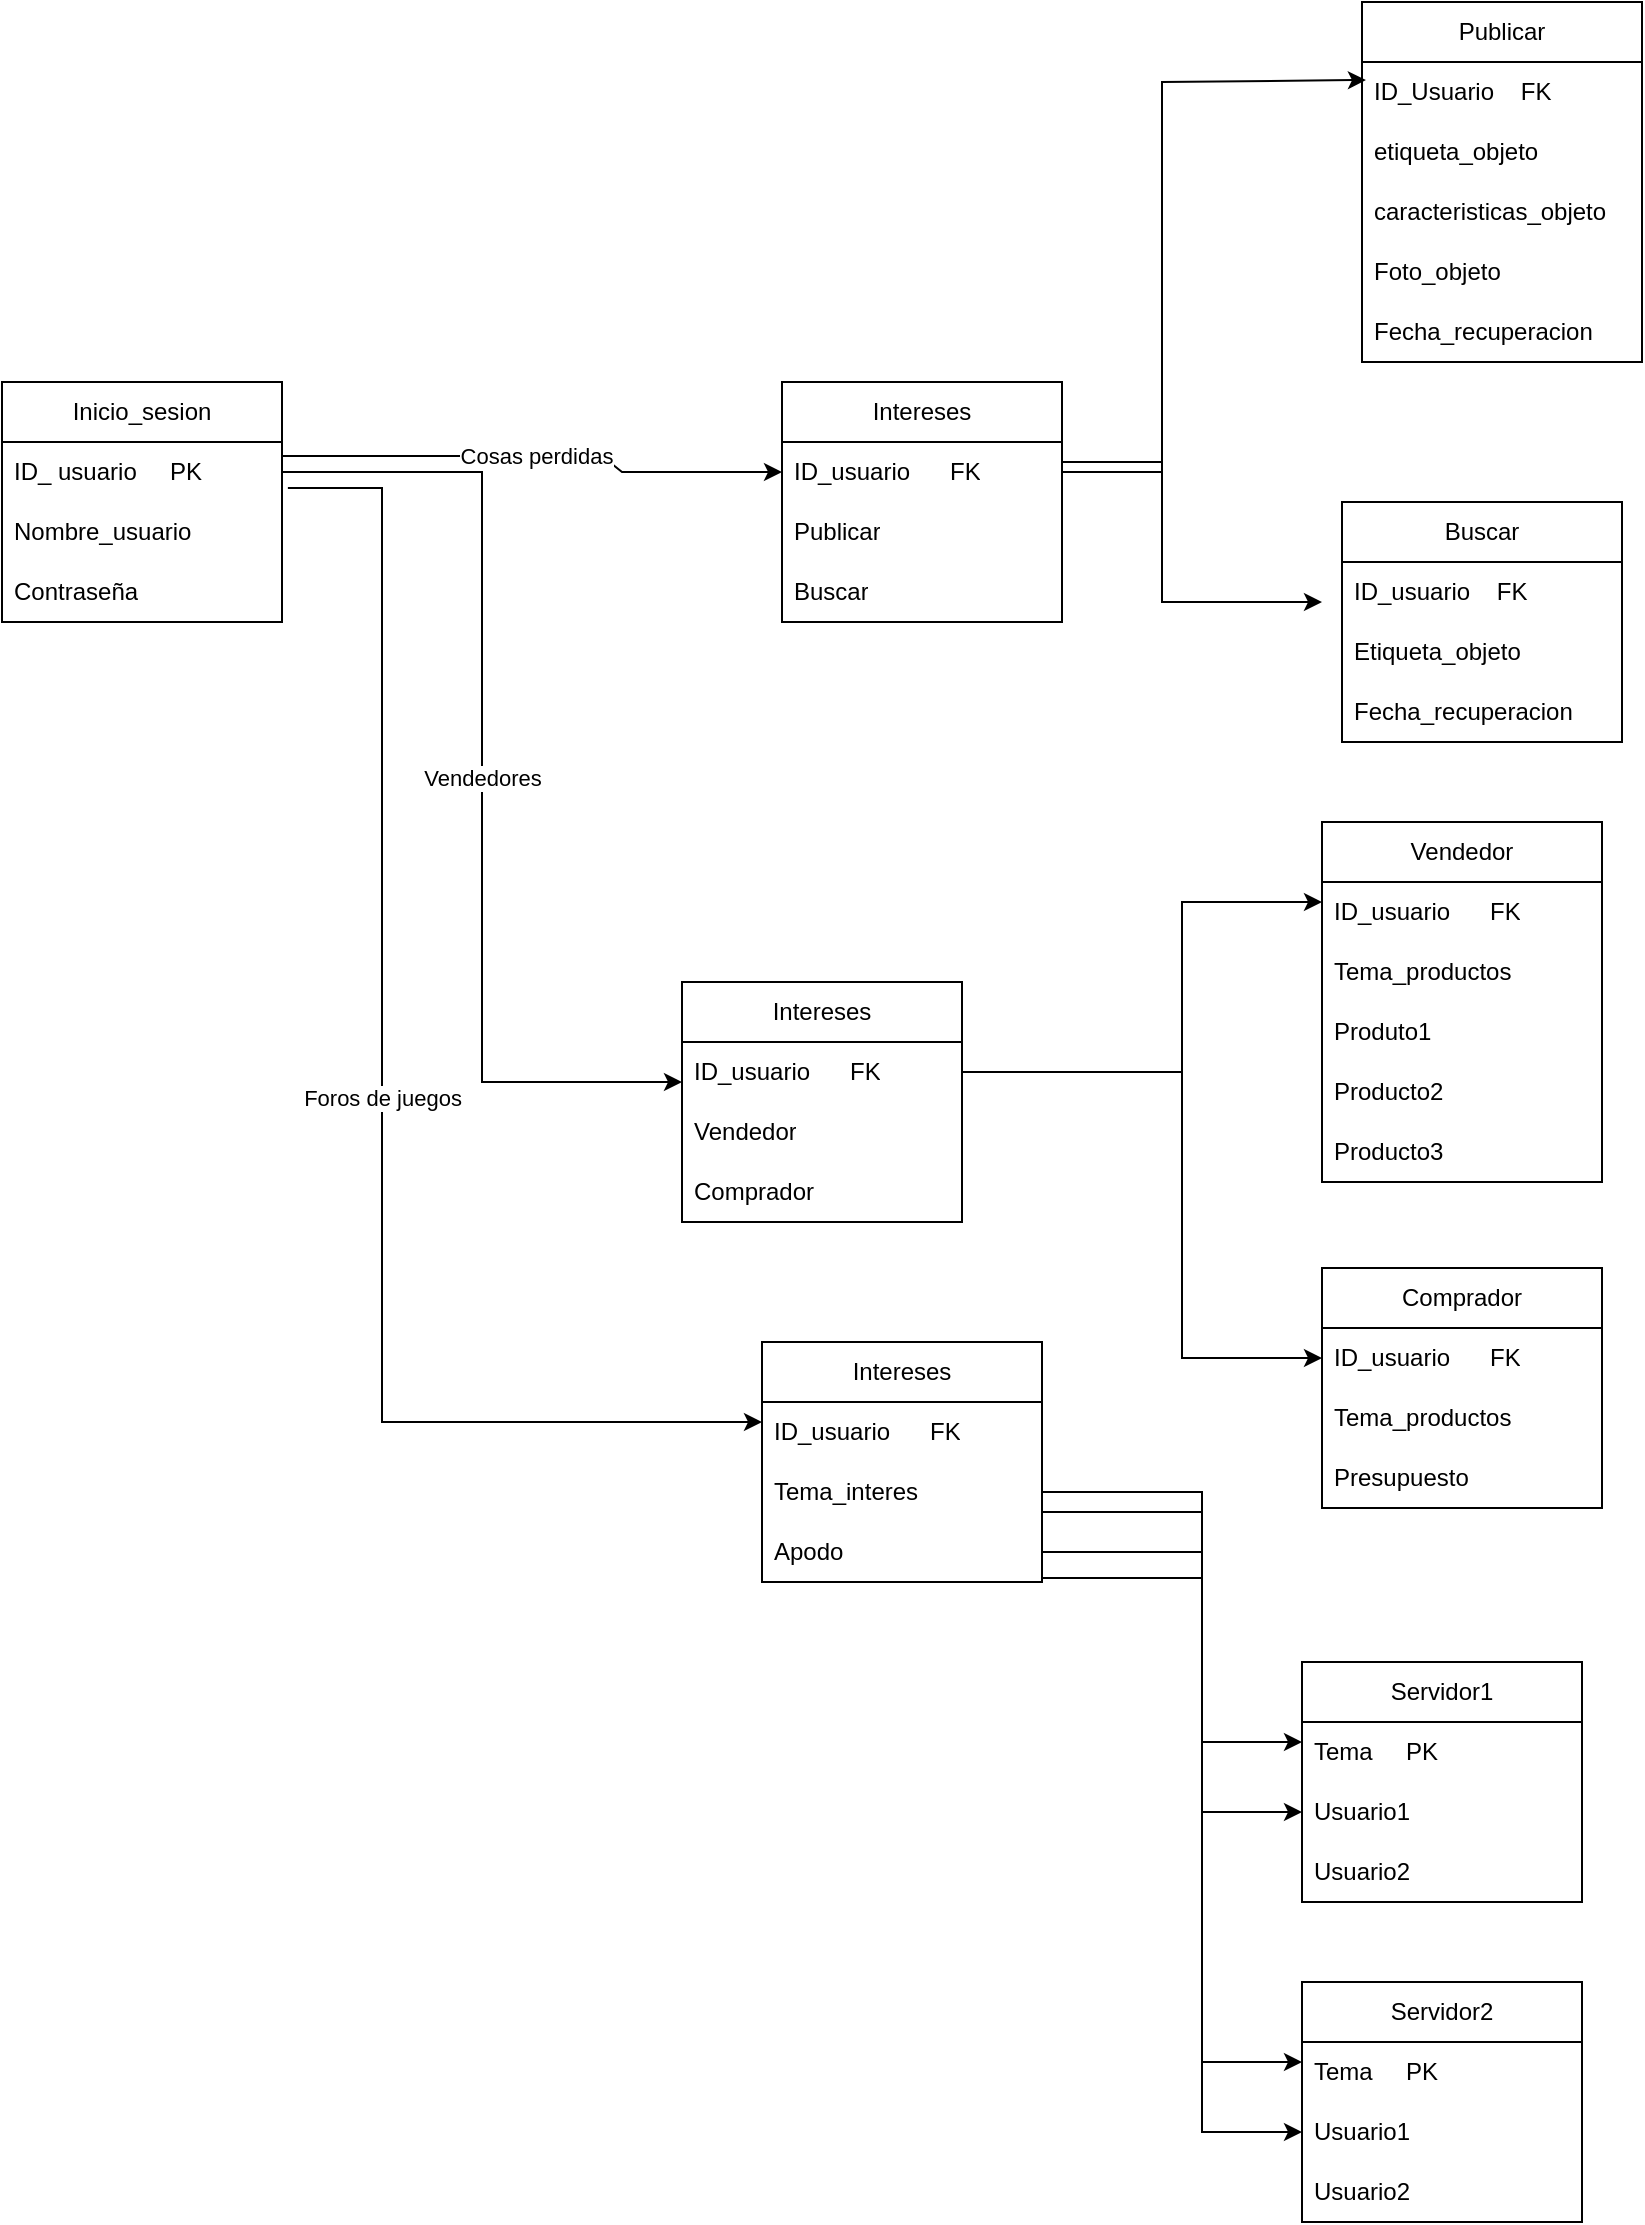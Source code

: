 <mxfile version="21.3.3" type="device">
  <diagram name="Página-1" id="vP8-K5WcHz3Jivkn_LTC">
    <mxGraphModel dx="839" dy="1312" grid="1" gridSize="10" guides="1" tooltips="1" connect="1" arrows="1" fold="1" page="1" pageScale="1" pageWidth="583" pageHeight="827" math="0" shadow="0">
      <root>
        <mxCell id="0" />
        <mxCell id="1" parent="0" />
        <mxCell id="xb9rshzxBEgo2kxDW8g8-1" value="Inicio_sesion" style="swimlane;fontStyle=0;childLayout=stackLayout;horizontal=1;startSize=30;horizontalStack=0;resizeParent=1;resizeParentMax=0;resizeLast=0;collapsible=1;marginBottom=0;whiteSpace=wrap;html=1;" vertex="1" parent="1">
          <mxGeometry x="20" y="60" width="140" height="120" as="geometry" />
        </mxCell>
        <mxCell id="xb9rshzxBEgo2kxDW8g8-2" value="ID_ usuario&amp;nbsp; &amp;nbsp; &amp;nbsp;PK" style="text;strokeColor=none;fillColor=none;align=left;verticalAlign=middle;spacingLeft=4;spacingRight=4;overflow=hidden;points=[[0,0.5],[1,0.5]];portConstraint=eastwest;rotatable=0;whiteSpace=wrap;html=1;" vertex="1" parent="xb9rshzxBEgo2kxDW8g8-1">
          <mxGeometry y="30" width="140" height="30" as="geometry" />
        </mxCell>
        <mxCell id="xb9rshzxBEgo2kxDW8g8-3" value="Nombre_usuario" style="text;strokeColor=none;fillColor=none;align=left;verticalAlign=middle;spacingLeft=4;spacingRight=4;overflow=hidden;points=[[0,0.5],[1,0.5]];portConstraint=eastwest;rotatable=0;whiteSpace=wrap;html=1;" vertex="1" parent="xb9rshzxBEgo2kxDW8g8-1">
          <mxGeometry y="60" width="140" height="30" as="geometry" />
        </mxCell>
        <mxCell id="xb9rshzxBEgo2kxDW8g8-4" value="Contraseña" style="text;strokeColor=none;fillColor=none;align=left;verticalAlign=middle;spacingLeft=4;spacingRight=4;overflow=hidden;points=[[0,0.5],[1,0.5]];portConstraint=eastwest;rotatable=0;whiteSpace=wrap;html=1;" vertex="1" parent="xb9rshzxBEgo2kxDW8g8-1">
          <mxGeometry y="90" width="140" height="30" as="geometry" />
        </mxCell>
        <mxCell id="xb9rshzxBEgo2kxDW8g8-8" value="" style="endArrow=classic;html=1;rounded=0;exitX=1;exitY=0.233;exitDx=0;exitDy=0;exitPerimeter=0;entryX=0;entryY=0.5;entryDx=0;entryDy=0;" edge="1" parent="1" source="xb9rshzxBEgo2kxDW8g8-2" target="xb9rshzxBEgo2kxDW8g8-17">
          <mxGeometry relative="1" as="geometry">
            <mxPoint x="320" y="150" as="sourcePoint" />
            <mxPoint x="400" y="160" as="targetPoint" />
            <Array as="points">
              <mxPoint x="320" y="97" />
              <mxPoint x="330" y="105" />
            </Array>
          </mxGeometry>
        </mxCell>
        <mxCell id="xb9rshzxBEgo2kxDW8g8-9" value="Cosas perdidas" style="edgeLabel;resizable=0;html=1;align=center;verticalAlign=middle;" connectable="0" vertex="1" parent="xb9rshzxBEgo2kxDW8g8-8">
          <mxGeometry relative="1" as="geometry" />
        </mxCell>
        <mxCell id="xb9rshzxBEgo2kxDW8g8-12" value="" style="endArrow=classic;html=1;rounded=0;exitX=1;exitY=0.5;exitDx=0;exitDy=0;" edge="1" parent="1" source="xb9rshzxBEgo2kxDW8g8-2">
          <mxGeometry relative="1" as="geometry">
            <mxPoint x="190" y="119.5" as="sourcePoint" />
            <mxPoint x="360" y="410" as="targetPoint" />
            <Array as="points">
              <mxPoint x="260" y="105" />
              <mxPoint x="260" y="410" />
            </Array>
          </mxGeometry>
        </mxCell>
        <mxCell id="xb9rshzxBEgo2kxDW8g8-13" value="Vendedores" style="edgeLabel;resizable=0;html=1;align=center;verticalAlign=middle;" connectable="0" vertex="1" parent="xb9rshzxBEgo2kxDW8g8-12">
          <mxGeometry relative="1" as="geometry" />
        </mxCell>
        <mxCell id="xb9rshzxBEgo2kxDW8g8-14" value="" style="endArrow=classic;html=1;rounded=0;exitX=1.021;exitY=0.767;exitDx=0;exitDy=0;exitPerimeter=0;" edge="1" parent="1" source="xb9rshzxBEgo2kxDW8g8-2">
          <mxGeometry relative="1" as="geometry">
            <mxPoint x="320" y="150" as="sourcePoint" />
            <mxPoint x="400" y="580" as="targetPoint" />
            <Array as="points">
              <mxPoint x="210" y="113" />
              <mxPoint x="210" y="580" />
            </Array>
          </mxGeometry>
        </mxCell>
        <mxCell id="xb9rshzxBEgo2kxDW8g8-15" value="Foros de juegos" style="edgeLabel;resizable=0;html=1;align=center;verticalAlign=middle;" connectable="0" vertex="1" parent="xb9rshzxBEgo2kxDW8g8-14">
          <mxGeometry relative="1" as="geometry" />
        </mxCell>
        <mxCell id="xb9rshzxBEgo2kxDW8g8-16" value="Intereses" style="swimlane;fontStyle=0;childLayout=stackLayout;horizontal=1;startSize=30;horizontalStack=0;resizeParent=1;resizeParentMax=0;resizeLast=0;collapsible=1;marginBottom=0;whiteSpace=wrap;html=1;" vertex="1" parent="1">
          <mxGeometry x="410" y="60" width="140" height="120" as="geometry" />
        </mxCell>
        <mxCell id="xb9rshzxBEgo2kxDW8g8-17" value="ID_usuario&amp;nbsp; &amp;nbsp; &amp;nbsp; FK" style="text;strokeColor=none;fillColor=none;align=left;verticalAlign=middle;spacingLeft=4;spacingRight=4;overflow=hidden;points=[[0,0.5],[1,0.5]];portConstraint=eastwest;rotatable=0;whiteSpace=wrap;html=1;" vertex="1" parent="xb9rshzxBEgo2kxDW8g8-16">
          <mxGeometry y="30" width="140" height="30" as="geometry" />
        </mxCell>
        <mxCell id="xb9rshzxBEgo2kxDW8g8-18" value="Publicar" style="text;strokeColor=none;fillColor=none;align=left;verticalAlign=middle;spacingLeft=4;spacingRight=4;overflow=hidden;points=[[0,0.5],[1,0.5]];portConstraint=eastwest;rotatable=0;whiteSpace=wrap;html=1;" vertex="1" parent="xb9rshzxBEgo2kxDW8g8-16">
          <mxGeometry y="60" width="140" height="30" as="geometry" />
        </mxCell>
        <mxCell id="xb9rshzxBEgo2kxDW8g8-19" value="Buscar" style="text;strokeColor=none;fillColor=none;align=left;verticalAlign=middle;spacingLeft=4;spacingRight=4;overflow=hidden;points=[[0,0.5],[1,0.5]];portConstraint=eastwest;rotatable=0;whiteSpace=wrap;html=1;" vertex="1" parent="xb9rshzxBEgo2kxDW8g8-16">
          <mxGeometry y="90" width="140" height="30" as="geometry" />
        </mxCell>
        <mxCell id="xb9rshzxBEgo2kxDW8g8-20" value="" style="endArrow=classic;html=1;rounded=0;exitX=1;exitY=0.5;exitDx=0;exitDy=0;entryX=0.014;entryY=0.3;entryDx=0;entryDy=0;entryPerimeter=0;" edge="1" parent="1" source="xb9rshzxBEgo2kxDW8g8-17" target="xb9rshzxBEgo2kxDW8g8-23">
          <mxGeometry width="50" height="50" relative="1" as="geometry">
            <mxPoint x="370" y="180" as="sourcePoint" />
            <mxPoint x="680" y="60" as="targetPoint" />
            <Array as="points">
              <mxPoint x="600" y="105" />
              <mxPoint x="600" y="-90" />
            </Array>
          </mxGeometry>
        </mxCell>
        <mxCell id="xb9rshzxBEgo2kxDW8g8-21" value="" style="endArrow=classic;html=1;rounded=0;" edge="1" parent="1">
          <mxGeometry width="50" height="50" relative="1" as="geometry">
            <mxPoint x="550" y="100" as="sourcePoint" />
            <mxPoint x="680" y="170" as="targetPoint" />
            <Array as="points">
              <mxPoint x="600" y="100" />
              <mxPoint x="600" y="170" />
            </Array>
          </mxGeometry>
        </mxCell>
        <mxCell id="xb9rshzxBEgo2kxDW8g8-22" value="Publicar" style="swimlane;fontStyle=0;childLayout=stackLayout;horizontal=1;startSize=30;horizontalStack=0;resizeParent=1;resizeParentMax=0;resizeLast=0;collapsible=1;marginBottom=0;whiteSpace=wrap;html=1;" vertex="1" parent="1">
          <mxGeometry x="700" y="-130" width="140" height="180" as="geometry" />
        </mxCell>
        <mxCell id="xb9rshzxBEgo2kxDW8g8-23" value="ID_Usuario&amp;nbsp; &amp;nbsp; FK&lt;span style=&quot;white-space: pre;&quot;&gt;	&lt;/span&gt;" style="text;strokeColor=none;fillColor=none;align=left;verticalAlign=middle;spacingLeft=4;spacingRight=4;overflow=hidden;points=[[0,0.5],[1,0.5]];portConstraint=eastwest;rotatable=0;whiteSpace=wrap;html=1;" vertex="1" parent="xb9rshzxBEgo2kxDW8g8-22">
          <mxGeometry y="30" width="140" height="30" as="geometry" />
        </mxCell>
        <mxCell id="xb9rshzxBEgo2kxDW8g8-24" value="etiqueta_objeto" style="text;strokeColor=none;fillColor=none;align=left;verticalAlign=middle;spacingLeft=4;spacingRight=4;overflow=hidden;points=[[0,0.5],[1,0.5]];portConstraint=eastwest;rotatable=0;whiteSpace=wrap;html=1;" vertex="1" parent="xb9rshzxBEgo2kxDW8g8-22">
          <mxGeometry y="60" width="140" height="30" as="geometry" />
        </mxCell>
        <mxCell id="xb9rshzxBEgo2kxDW8g8-25" value="caracteristicas_objeto" style="text;strokeColor=none;fillColor=none;align=left;verticalAlign=middle;spacingLeft=4;spacingRight=4;overflow=hidden;points=[[0,0.5],[1,0.5]];portConstraint=eastwest;rotatable=0;whiteSpace=wrap;html=1;" vertex="1" parent="xb9rshzxBEgo2kxDW8g8-22">
          <mxGeometry y="90" width="140" height="30" as="geometry" />
        </mxCell>
        <mxCell id="xb9rshzxBEgo2kxDW8g8-28" value="Foto_objeto" style="text;strokeColor=none;fillColor=none;align=left;verticalAlign=middle;spacingLeft=4;spacingRight=4;overflow=hidden;points=[[0,0.5],[1,0.5]];portConstraint=eastwest;rotatable=0;whiteSpace=wrap;html=1;" vertex="1" parent="xb9rshzxBEgo2kxDW8g8-22">
          <mxGeometry y="120" width="140" height="30" as="geometry" />
        </mxCell>
        <mxCell id="xb9rshzxBEgo2kxDW8g8-27" value="Fecha_recuperacion" style="text;strokeColor=none;fillColor=none;align=left;verticalAlign=middle;spacingLeft=4;spacingRight=4;overflow=hidden;points=[[0,0.5],[1,0.5]];portConstraint=eastwest;rotatable=0;whiteSpace=wrap;html=1;" vertex="1" parent="xb9rshzxBEgo2kxDW8g8-22">
          <mxGeometry y="150" width="140" height="30" as="geometry" />
        </mxCell>
        <mxCell id="xb9rshzxBEgo2kxDW8g8-29" value="Buscar" style="swimlane;fontStyle=0;childLayout=stackLayout;horizontal=1;startSize=30;horizontalStack=0;resizeParent=1;resizeParentMax=0;resizeLast=0;collapsible=1;marginBottom=0;whiteSpace=wrap;html=1;" vertex="1" parent="1">
          <mxGeometry x="690" y="120" width="140" height="120" as="geometry" />
        </mxCell>
        <mxCell id="xb9rshzxBEgo2kxDW8g8-30" value="ID_usuario&amp;nbsp; &amp;nbsp; FK" style="text;strokeColor=none;fillColor=none;align=left;verticalAlign=middle;spacingLeft=4;spacingRight=4;overflow=hidden;points=[[0,0.5],[1,0.5]];portConstraint=eastwest;rotatable=0;whiteSpace=wrap;html=1;" vertex="1" parent="xb9rshzxBEgo2kxDW8g8-29">
          <mxGeometry y="30" width="140" height="30" as="geometry" />
        </mxCell>
        <mxCell id="xb9rshzxBEgo2kxDW8g8-31" value="Etiqueta_objeto" style="text;strokeColor=none;fillColor=none;align=left;verticalAlign=middle;spacingLeft=4;spacingRight=4;overflow=hidden;points=[[0,0.5],[1,0.5]];portConstraint=eastwest;rotatable=0;whiteSpace=wrap;html=1;" vertex="1" parent="xb9rshzxBEgo2kxDW8g8-29">
          <mxGeometry y="60" width="140" height="30" as="geometry" />
        </mxCell>
        <mxCell id="xb9rshzxBEgo2kxDW8g8-32" value="Fecha_recuperacion" style="text;strokeColor=none;fillColor=none;align=left;verticalAlign=middle;spacingLeft=4;spacingRight=4;overflow=hidden;points=[[0,0.5],[1,0.5]];portConstraint=eastwest;rotatable=0;whiteSpace=wrap;html=1;" vertex="1" parent="xb9rshzxBEgo2kxDW8g8-29">
          <mxGeometry y="90" width="140" height="30" as="geometry" />
        </mxCell>
        <mxCell id="xb9rshzxBEgo2kxDW8g8-33" value="Intereses" style="swimlane;fontStyle=0;childLayout=stackLayout;horizontal=1;startSize=30;horizontalStack=0;resizeParent=1;resizeParentMax=0;resizeLast=0;collapsible=1;marginBottom=0;whiteSpace=wrap;html=1;" vertex="1" parent="1">
          <mxGeometry x="360" y="360" width="140" height="120" as="geometry" />
        </mxCell>
        <mxCell id="xb9rshzxBEgo2kxDW8g8-34" value="ID_usuario&amp;nbsp; &amp;nbsp; &amp;nbsp; FK" style="text;strokeColor=none;fillColor=none;align=left;verticalAlign=middle;spacingLeft=4;spacingRight=4;overflow=hidden;points=[[0,0.5],[1,0.5]];portConstraint=eastwest;rotatable=0;whiteSpace=wrap;html=1;" vertex="1" parent="xb9rshzxBEgo2kxDW8g8-33">
          <mxGeometry y="30" width="140" height="30" as="geometry" />
        </mxCell>
        <mxCell id="xb9rshzxBEgo2kxDW8g8-35" value="Vendedor" style="text;strokeColor=none;fillColor=none;align=left;verticalAlign=middle;spacingLeft=4;spacingRight=4;overflow=hidden;points=[[0,0.5],[1,0.5]];portConstraint=eastwest;rotatable=0;whiteSpace=wrap;html=1;" vertex="1" parent="xb9rshzxBEgo2kxDW8g8-33">
          <mxGeometry y="60" width="140" height="30" as="geometry" />
        </mxCell>
        <mxCell id="xb9rshzxBEgo2kxDW8g8-36" value="Comprador" style="text;strokeColor=none;fillColor=none;align=left;verticalAlign=middle;spacingLeft=4;spacingRight=4;overflow=hidden;points=[[0,0.5],[1,0.5]];portConstraint=eastwest;rotatable=0;whiteSpace=wrap;html=1;" vertex="1" parent="xb9rshzxBEgo2kxDW8g8-33">
          <mxGeometry y="90" width="140" height="30" as="geometry" />
        </mxCell>
        <mxCell id="xb9rshzxBEgo2kxDW8g8-39" value="" style="endArrow=classic;html=1;rounded=0;exitX=1;exitY=0.5;exitDx=0;exitDy=0;" edge="1" parent="1" source="xb9rshzxBEgo2kxDW8g8-34">
          <mxGeometry width="50" height="50" relative="1" as="geometry">
            <mxPoint x="440" y="340" as="sourcePoint" />
            <mxPoint x="680" y="320" as="targetPoint" />
            <Array as="points">
              <mxPoint x="610" y="405" />
              <mxPoint x="610" y="320" />
            </Array>
          </mxGeometry>
        </mxCell>
        <mxCell id="xb9rshzxBEgo2kxDW8g8-40" value="Vendedor" style="swimlane;fontStyle=0;childLayout=stackLayout;horizontal=1;startSize=30;horizontalStack=0;resizeParent=1;resizeParentMax=0;resizeLast=0;collapsible=1;marginBottom=0;whiteSpace=wrap;html=1;" vertex="1" parent="1">
          <mxGeometry x="680" y="280" width="140" height="180" as="geometry" />
        </mxCell>
        <mxCell id="xb9rshzxBEgo2kxDW8g8-41" value="ID_usuario&amp;nbsp; &amp;nbsp; &amp;nbsp; FK" style="text;strokeColor=none;fillColor=none;align=left;verticalAlign=middle;spacingLeft=4;spacingRight=4;overflow=hidden;points=[[0,0.5],[1,0.5]];portConstraint=eastwest;rotatable=0;whiteSpace=wrap;html=1;" vertex="1" parent="xb9rshzxBEgo2kxDW8g8-40">
          <mxGeometry y="30" width="140" height="30" as="geometry" />
        </mxCell>
        <mxCell id="xb9rshzxBEgo2kxDW8g8-42" value="Tema_productos" style="text;strokeColor=none;fillColor=none;align=left;verticalAlign=middle;spacingLeft=4;spacingRight=4;overflow=hidden;points=[[0,0.5],[1,0.5]];portConstraint=eastwest;rotatable=0;whiteSpace=wrap;html=1;" vertex="1" parent="xb9rshzxBEgo2kxDW8g8-40">
          <mxGeometry y="60" width="140" height="30" as="geometry" />
        </mxCell>
        <mxCell id="xb9rshzxBEgo2kxDW8g8-43" value="Produto1" style="text;strokeColor=none;fillColor=none;align=left;verticalAlign=middle;spacingLeft=4;spacingRight=4;overflow=hidden;points=[[0,0.5],[1,0.5]];portConstraint=eastwest;rotatable=0;whiteSpace=wrap;html=1;" vertex="1" parent="xb9rshzxBEgo2kxDW8g8-40">
          <mxGeometry y="90" width="140" height="30" as="geometry" />
        </mxCell>
        <mxCell id="xb9rshzxBEgo2kxDW8g8-45" value="Producto2" style="text;strokeColor=none;fillColor=none;align=left;verticalAlign=middle;spacingLeft=4;spacingRight=4;overflow=hidden;points=[[0,0.5],[1,0.5]];portConstraint=eastwest;rotatable=0;whiteSpace=wrap;html=1;" vertex="1" parent="xb9rshzxBEgo2kxDW8g8-40">
          <mxGeometry y="120" width="140" height="30" as="geometry" />
        </mxCell>
        <mxCell id="xb9rshzxBEgo2kxDW8g8-44" value="Producto3" style="text;strokeColor=none;fillColor=none;align=left;verticalAlign=middle;spacingLeft=4;spacingRight=4;overflow=hidden;points=[[0,0.5],[1,0.5]];portConstraint=eastwest;rotatable=0;whiteSpace=wrap;html=1;" vertex="1" parent="xb9rshzxBEgo2kxDW8g8-40">
          <mxGeometry y="150" width="140" height="30" as="geometry" />
        </mxCell>
        <mxCell id="xb9rshzxBEgo2kxDW8g8-46" value="" style="endArrow=classic;html=1;rounded=0;exitX=1;exitY=0.5;exitDx=0;exitDy=0;" edge="1" parent="1" source="xb9rshzxBEgo2kxDW8g8-34">
          <mxGeometry width="50" height="50" relative="1" as="geometry">
            <mxPoint x="440" y="340" as="sourcePoint" />
            <mxPoint x="680" y="548" as="targetPoint" />
            <Array as="points">
              <mxPoint x="610" y="405" />
              <mxPoint x="610" y="548" />
            </Array>
          </mxGeometry>
        </mxCell>
        <mxCell id="xb9rshzxBEgo2kxDW8g8-47" value="Comprador" style="swimlane;fontStyle=0;childLayout=stackLayout;horizontal=1;startSize=30;horizontalStack=0;resizeParent=1;resizeParentMax=0;resizeLast=0;collapsible=1;marginBottom=0;whiteSpace=wrap;html=1;" vertex="1" parent="1">
          <mxGeometry x="680" y="503" width="140" height="120" as="geometry" />
        </mxCell>
        <mxCell id="xb9rshzxBEgo2kxDW8g8-48" value="ID_usuario&amp;nbsp; &amp;nbsp; &amp;nbsp; FK" style="text;strokeColor=none;fillColor=none;align=left;verticalAlign=middle;spacingLeft=4;spacingRight=4;overflow=hidden;points=[[0,0.5],[1,0.5]];portConstraint=eastwest;rotatable=0;whiteSpace=wrap;html=1;" vertex="1" parent="xb9rshzxBEgo2kxDW8g8-47">
          <mxGeometry y="30" width="140" height="30" as="geometry" />
        </mxCell>
        <mxCell id="xb9rshzxBEgo2kxDW8g8-49" value="Tema_productos" style="text;strokeColor=none;fillColor=none;align=left;verticalAlign=middle;spacingLeft=4;spacingRight=4;overflow=hidden;points=[[0,0.5],[1,0.5]];portConstraint=eastwest;rotatable=0;whiteSpace=wrap;html=1;" vertex="1" parent="xb9rshzxBEgo2kxDW8g8-47">
          <mxGeometry y="60" width="140" height="30" as="geometry" />
        </mxCell>
        <mxCell id="xb9rshzxBEgo2kxDW8g8-50" value="Presupuesto" style="text;strokeColor=none;fillColor=none;align=left;verticalAlign=middle;spacingLeft=4;spacingRight=4;overflow=hidden;points=[[0,0.5],[1,0.5]];portConstraint=eastwest;rotatable=0;whiteSpace=wrap;html=1;" vertex="1" parent="xb9rshzxBEgo2kxDW8g8-47">
          <mxGeometry y="90" width="140" height="30" as="geometry" />
        </mxCell>
        <mxCell id="xb9rshzxBEgo2kxDW8g8-51" value="Intereses" style="swimlane;fontStyle=0;childLayout=stackLayout;horizontal=1;startSize=30;horizontalStack=0;resizeParent=1;resizeParentMax=0;resizeLast=0;collapsible=1;marginBottom=0;whiteSpace=wrap;html=1;" vertex="1" parent="1">
          <mxGeometry x="400" y="540" width="140" height="120" as="geometry" />
        </mxCell>
        <mxCell id="xb9rshzxBEgo2kxDW8g8-52" value="ID_usuario&amp;nbsp; &amp;nbsp; &amp;nbsp; FK" style="text;strokeColor=none;fillColor=none;align=left;verticalAlign=middle;spacingLeft=4;spacingRight=4;overflow=hidden;points=[[0,0.5],[1,0.5]];portConstraint=eastwest;rotatable=0;whiteSpace=wrap;html=1;" vertex="1" parent="xb9rshzxBEgo2kxDW8g8-51">
          <mxGeometry y="30" width="140" height="30" as="geometry" />
        </mxCell>
        <mxCell id="xb9rshzxBEgo2kxDW8g8-53" value="Tema_interes" style="text;strokeColor=none;fillColor=none;align=left;verticalAlign=middle;spacingLeft=4;spacingRight=4;overflow=hidden;points=[[0,0.5],[1,0.5]];portConstraint=eastwest;rotatable=0;whiteSpace=wrap;html=1;" vertex="1" parent="xb9rshzxBEgo2kxDW8g8-51">
          <mxGeometry y="60" width="140" height="30" as="geometry" />
        </mxCell>
        <mxCell id="xb9rshzxBEgo2kxDW8g8-54" value="Apodo" style="text;strokeColor=none;fillColor=none;align=left;verticalAlign=middle;spacingLeft=4;spacingRight=4;overflow=hidden;points=[[0,0.5],[1,0.5]];portConstraint=eastwest;rotatable=0;whiteSpace=wrap;html=1;" vertex="1" parent="xb9rshzxBEgo2kxDW8g8-51">
          <mxGeometry y="90" width="140" height="30" as="geometry" />
        </mxCell>
        <mxCell id="xb9rshzxBEgo2kxDW8g8-55" value="" style="endArrow=classic;html=1;rounded=0;exitX=1;exitY=0.5;exitDx=0;exitDy=0;" edge="1" parent="1" source="xb9rshzxBEgo2kxDW8g8-53">
          <mxGeometry width="50" height="50" relative="1" as="geometry">
            <mxPoint x="440" y="620" as="sourcePoint" />
            <mxPoint x="670" y="740" as="targetPoint" />
            <Array as="points">
              <mxPoint x="620" y="615" />
              <mxPoint x="620" y="740" />
            </Array>
          </mxGeometry>
        </mxCell>
        <mxCell id="xb9rshzxBEgo2kxDW8g8-56" value="" style="endArrow=classic;html=1;rounded=0;exitX=1;exitY=0.833;exitDx=0;exitDy=0;exitPerimeter=0;" edge="1" parent="1" source="xb9rshzxBEgo2kxDW8g8-53">
          <mxGeometry width="50" height="50" relative="1" as="geometry">
            <mxPoint x="550" y="625" as="sourcePoint" />
            <mxPoint x="670" y="900" as="targetPoint" />
            <Array as="points">
              <mxPoint x="620" y="625" />
              <mxPoint x="620" y="900" />
            </Array>
          </mxGeometry>
        </mxCell>
        <mxCell id="xb9rshzxBEgo2kxDW8g8-57" value="" style="endArrow=none;html=1;rounded=0;exitX=1;exitY=0.5;exitDx=0;exitDy=0;" edge="1" parent="1" source="xb9rshzxBEgo2kxDW8g8-54">
          <mxGeometry width="50" height="50" relative="1" as="geometry">
            <mxPoint x="440" y="740" as="sourcePoint" />
            <mxPoint x="620" y="645" as="targetPoint" />
          </mxGeometry>
        </mxCell>
        <mxCell id="xb9rshzxBEgo2kxDW8g8-58" value="" style="endArrow=none;html=1;rounded=0;" edge="1" parent="1">
          <mxGeometry width="50" height="50" relative="1" as="geometry">
            <mxPoint x="540" y="658" as="sourcePoint" />
            <mxPoint x="620" y="658" as="targetPoint" />
          </mxGeometry>
        </mxCell>
        <mxCell id="xb9rshzxBEgo2kxDW8g8-59" value="Servidor1" style="swimlane;fontStyle=0;childLayout=stackLayout;horizontal=1;startSize=30;horizontalStack=0;resizeParent=1;resizeParentMax=0;resizeLast=0;collapsible=1;marginBottom=0;whiteSpace=wrap;html=1;" vertex="1" parent="1">
          <mxGeometry x="670" y="700" width="140" height="120" as="geometry" />
        </mxCell>
        <mxCell id="xb9rshzxBEgo2kxDW8g8-60" value="Tema&amp;nbsp; &amp;nbsp; &amp;nbsp;PK" style="text;strokeColor=none;fillColor=none;align=left;verticalAlign=middle;spacingLeft=4;spacingRight=4;overflow=hidden;points=[[0,0.5],[1,0.5]];portConstraint=eastwest;rotatable=0;whiteSpace=wrap;html=1;" vertex="1" parent="xb9rshzxBEgo2kxDW8g8-59">
          <mxGeometry y="30" width="140" height="30" as="geometry" />
        </mxCell>
        <mxCell id="xb9rshzxBEgo2kxDW8g8-61" value="Usuario1" style="text;strokeColor=none;fillColor=none;align=left;verticalAlign=middle;spacingLeft=4;spacingRight=4;overflow=hidden;points=[[0,0.5],[1,0.5]];portConstraint=eastwest;rotatable=0;whiteSpace=wrap;html=1;" vertex="1" parent="xb9rshzxBEgo2kxDW8g8-59">
          <mxGeometry y="60" width="140" height="30" as="geometry" />
        </mxCell>
        <mxCell id="xb9rshzxBEgo2kxDW8g8-62" value="Usuario2" style="text;strokeColor=none;fillColor=none;align=left;verticalAlign=middle;spacingLeft=4;spacingRight=4;overflow=hidden;points=[[0,0.5],[1,0.5]];portConstraint=eastwest;rotatable=0;whiteSpace=wrap;html=1;" vertex="1" parent="xb9rshzxBEgo2kxDW8g8-59">
          <mxGeometry y="90" width="140" height="30" as="geometry" />
        </mxCell>
        <mxCell id="xb9rshzxBEgo2kxDW8g8-63" value="" style="endArrow=classic;html=1;rounded=0;entryX=0;entryY=0.5;entryDx=0;entryDy=0;" edge="1" parent="1" target="xb9rshzxBEgo2kxDW8g8-61">
          <mxGeometry width="50" height="50" relative="1" as="geometry">
            <mxPoint x="620" y="775" as="sourcePoint" />
            <mxPoint x="490" y="790" as="targetPoint" />
          </mxGeometry>
        </mxCell>
        <mxCell id="xb9rshzxBEgo2kxDW8g8-64" value="Servidor2" style="swimlane;fontStyle=0;childLayout=stackLayout;horizontal=1;startSize=30;horizontalStack=0;resizeParent=1;resizeParentMax=0;resizeLast=0;collapsible=1;marginBottom=0;whiteSpace=wrap;html=1;" vertex="1" parent="1">
          <mxGeometry x="670" y="860" width="140" height="120" as="geometry" />
        </mxCell>
        <mxCell id="xb9rshzxBEgo2kxDW8g8-65" value="Tema&amp;nbsp; &amp;nbsp; &amp;nbsp;PK" style="text;strokeColor=none;fillColor=none;align=left;verticalAlign=middle;spacingLeft=4;spacingRight=4;overflow=hidden;points=[[0,0.5],[1,0.5]];portConstraint=eastwest;rotatable=0;whiteSpace=wrap;html=1;" vertex="1" parent="xb9rshzxBEgo2kxDW8g8-64">
          <mxGeometry y="30" width="140" height="30" as="geometry" />
        </mxCell>
        <mxCell id="xb9rshzxBEgo2kxDW8g8-66" value="Usuario1" style="text;strokeColor=none;fillColor=none;align=left;verticalAlign=middle;spacingLeft=4;spacingRight=4;overflow=hidden;points=[[0,0.5],[1,0.5]];portConstraint=eastwest;rotatable=0;whiteSpace=wrap;html=1;" vertex="1" parent="xb9rshzxBEgo2kxDW8g8-64">
          <mxGeometry y="60" width="140" height="30" as="geometry" />
        </mxCell>
        <mxCell id="xb9rshzxBEgo2kxDW8g8-67" value="Usuario2" style="text;strokeColor=none;fillColor=none;align=left;verticalAlign=middle;spacingLeft=4;spacingRight=4;overflow=hidden;points=[[0,0.5],[1,0.5]];portConstraint=eastwest;rotatable=0;whiteSpace=wrap;html=1;" vertex="1" parent="xb9rshzxBEgo2kxDW8g8-64">
          <mxGeometry y="90" width="140" height="30" as="geometry" />
        </mxCell>
        <mxCell id="xb9rshzxBEgo2kxDW8g8-68" value="" style="endArrow=classic;html=1;rounded=0;entryX=0;entryY=0.5;entryDx=0;entryDy=0;" edge="1" parent="1" target="xb9rshzxBEgo2kxDW8g8-66">
          <mxGeometry width="50" height="50" relative="1" as="geometry">
            <mxPoint x="620" y="900" as="sourcePoint" />
            <mxPoint x="490" y="790" as="targetPoint" />
            <Array as="points">
              <mxPoint x="620" y="935" />
            </Array>
          </mxGeometry>
        </mxCell>
      </root>
    </mxGraphModel>
  </diagram>
</mxfile>
